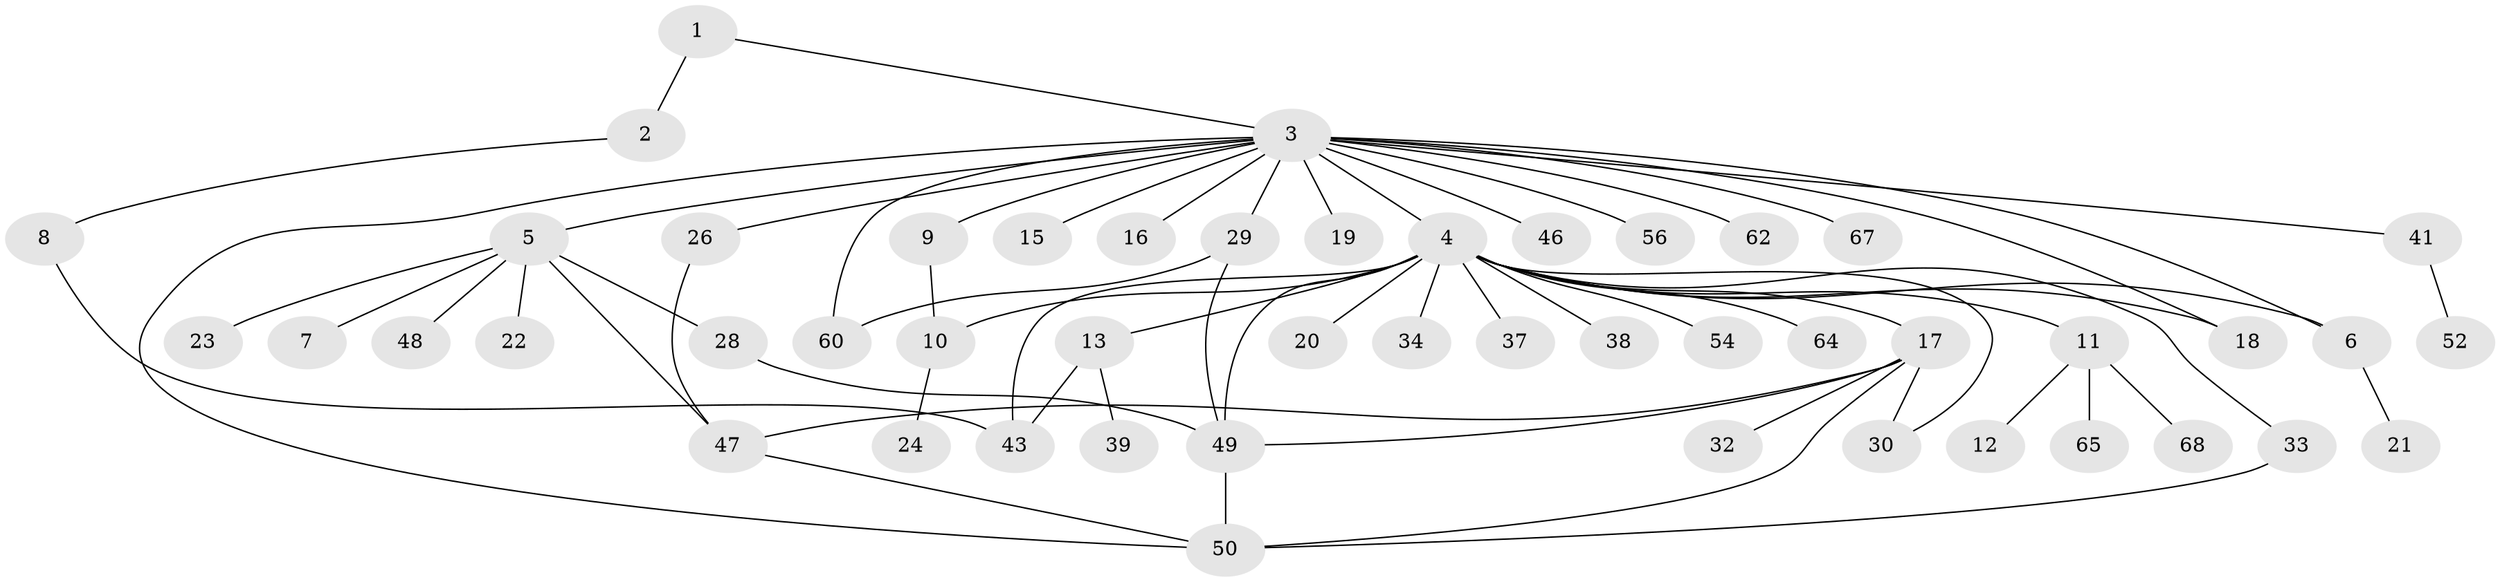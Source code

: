 // Generated by graph-tools (version 1.1) at 2025/51/02/27/25 19:51:55]
// undirected, 49 vertices, 64 edges
graph export_dot {
graph [start="1"]
  node [color=gray90,style=filled];
  1 [super="+55"];
  2;
  3 [super="+44"];
  4 [super="+51"];
  5 [super="+53"];
  6 [super="+45"];
  7 [super="+14"];
  8 [super="+25"];
  9;
  10 [super="+42"];
  11 [super="+40"];
  12;
  13 [super="+31"];
  15;
  16;
  17 [super="+35"];
  18;
  19;
  20;
  21;
  22;
  23;
  24;
  26 [super="+27"];
  28;
  29 [super="+61"];
  30;
  32;
  33 [super="+36"];
  34;
  37;
  38 [super="+69"];
  39;
  41 [super="+58"];
  43;
  46;
  47 [super="+63"];
  48;
  49 [super="+57"];
  50 [super="+59"];
  52;
  54;
  56;
  60 [super="+66"];
  62;
  64;
  65;
  67;
  68;
  1 -- 2;
  1 -- 3;
  2 -- 8;
  3 -- 4 [weight=2];
  3 -- 5 [weight=2];
  3 -- 6;
  3 -- 9;
  3 -- 15;
  3 -- 16;
  3 -- 18;
  3 -- 19;
  3 -- 26;
  3 -- 29;
  3 -- 41;
  3 -- 46;
  3 -- 56;
  3 -- 60;
  3 -- 62;
  3 -- 67;
  3 -- 50;
  4 -- 6;
  4 -- 11;
  4 -- 13;
  4 -- 17;
  4 -- 18;
  4 -- 20;
  4 -- 30;
  4 -- 33;
  4 -- 34;
  4 -- 37;
  4 -- 38;
  4 -- 43;
  4 -- 54;
  4 -- 64;
  4 -- 10;
  4 -- 49;
  5 -- 7;
  5 -- 22;
  5 -- 23;
  5 -- 28;
  5 -- 48;
  5 -- 47;
  6 -- 21;
  8 -- 43;
  9 -- 10;
  10 -- 24;
  11 -- 12;
  11 -- 68;
  11 -- 65;
  13 -- 39;
  13 -- 43;
  17 -- 30;
  17 -- 32;
  17 -- 47;
  17 -- 50;
  17 -- 49;
  26 -- 47;
  28 -- 49;
  29 -- 60;
  29 -- 49;
  33 -- 50;
  41 -- 52;
  47 -- 50;
  49 -- 50;
}
